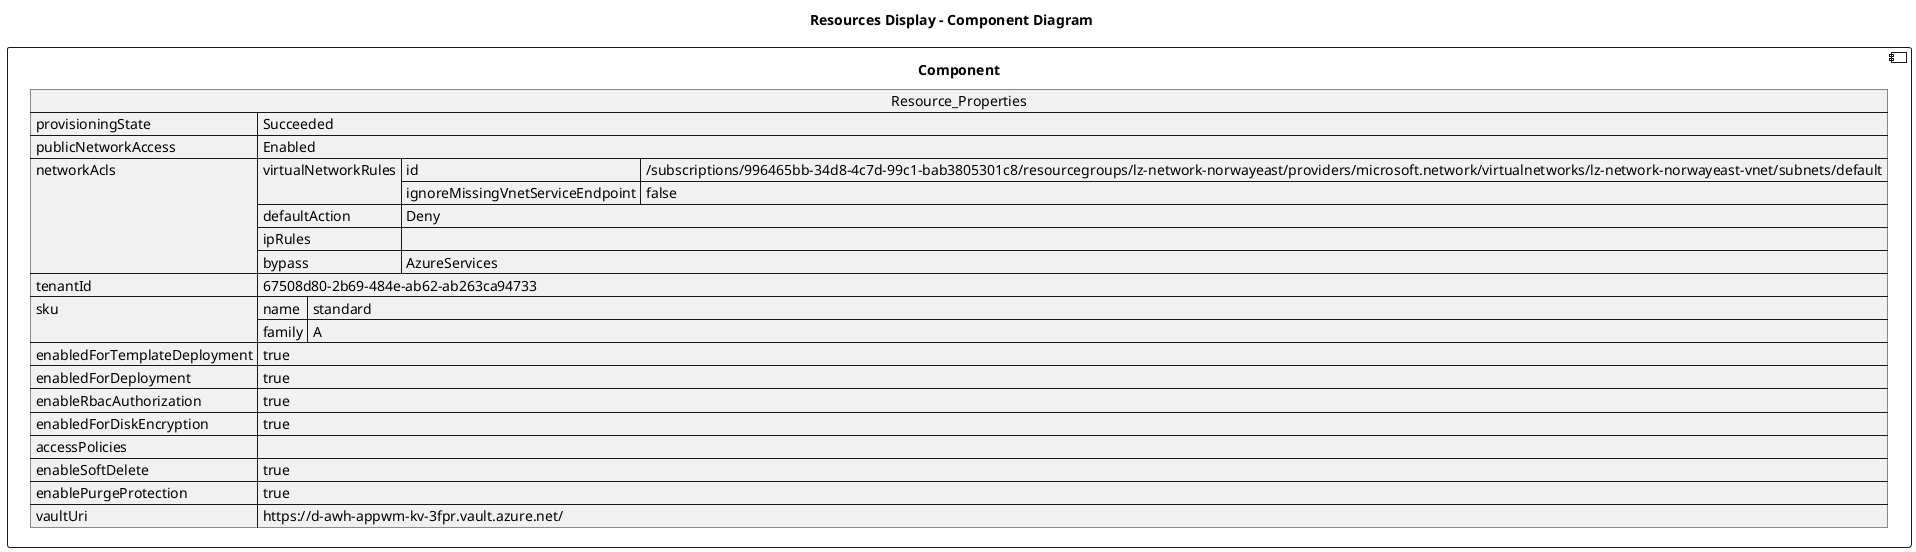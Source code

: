 @startuml

title Resources Display - Component Diagram

component Component {

json  Resource_Properties {
  "provisioningState": "Succeeded",
  "publicNetworkAccess": "Enabled",
  "networkAcls": {
    "virtualNetworkRules": [
      {
        "id": "/subscriptions/996465bb-34d8-4c7d-99c1-bab3805301c8/resourcegroups/lz-network-norwayeast/providers/microsoft.network/virtualnetworks/lz-network-norwayeast-vnet/subnets/default",
        "ignoreMissingVnetServiceEndpoint": false
      }
    ],
    "defaultAction": "Deny",
    "ipRules": [],
    "bypass": "AzureServices"
  },
  "tenantId": "67508d80-2b69-484e-ab62-ab263ca94733",
  "sku": {
    "name": "standard",
    "family": "A"
  },
  "enabledForTemplateDeployment": true,
  "enabledForDeployment": true,
  "enableRbacAuthorization": true,
  "enabledForDiskEncryption": true,
  "accessPolicies": [],
  "enableSoftDelete": true,
  "enablePurgeProtection": true,
  "vaultUri": "https://d-awh-appwm-kv-3fpr.vault.azure.net/"
}
}
@enduml
